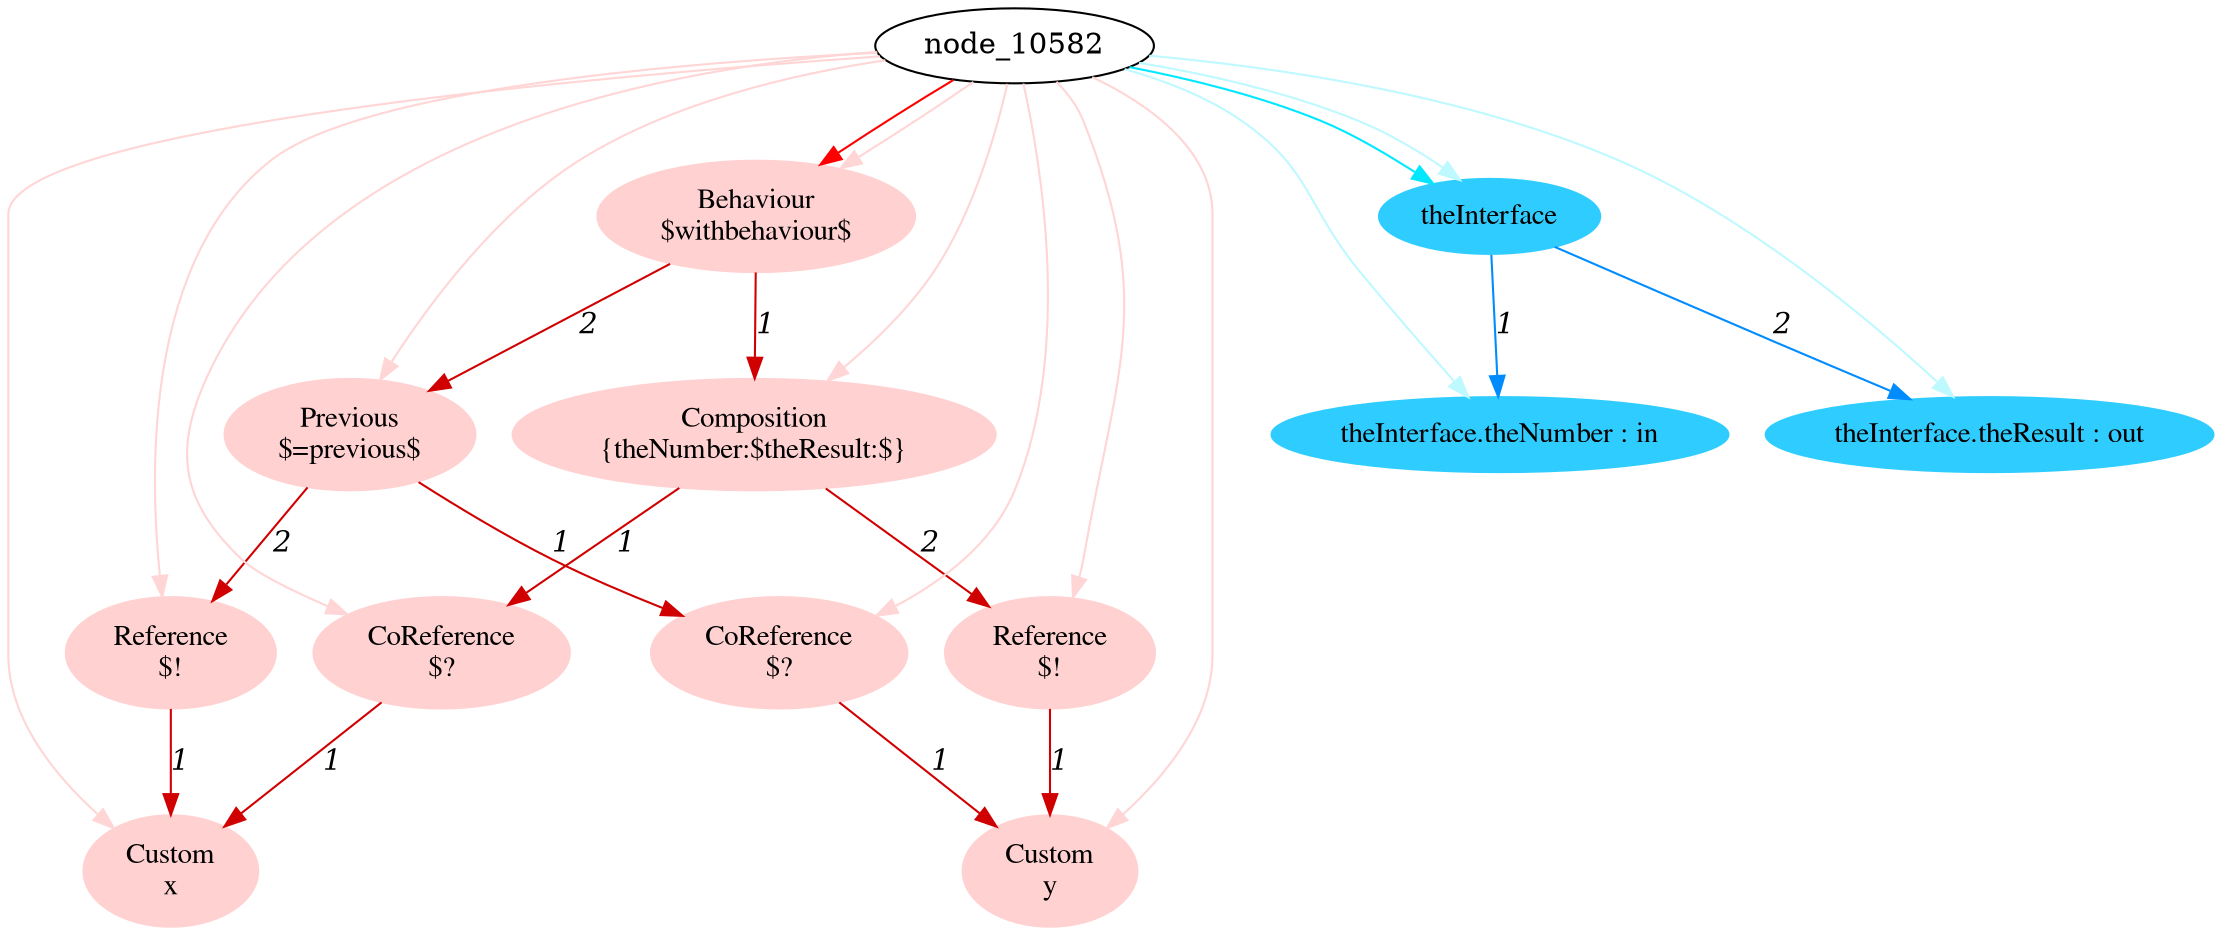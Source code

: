 digraph g{node_10625 [shape="ellipse", style="filled", color="#ffd1d1", fontname="Times", label="Custom
x" ]
node_10629 [shape="ellipse", style="filled", color="#ffd1d1", fontname="Times", label="CoReference
$?" ]
node_10633 [shape="ellipse", style="filled", color="#ffd1d1", fontname="Times", label="Custom
y" ]
node_10637 [shape="ellipse", style="filled", color="#ffd1d1", fontname="Times", label="Reference
$!" ]
node_10641 [shape="ellipse", style="filled", color="#ffd1d1", fontname="Times", label="Composition
{theNumber:$theResult:$}" ]
node_10646 [shape="ellipse", style="filled", color="#ffd1d1", fontname="Times", label="CoReference
$?" ]
node_10650 [shape="ellipse", style="filled", color="#ffd1d1", fontname="Times", label="Reference
$!" ]
node_10654 [shape="ellipse", style="filled", color="#ffd1d1", fontname="Times", label="Previous
$=previous$" ]
node_10659 [shape="ellipse", style="filled", color="#ffd1d1", fontname="Times", label="Behaviour
$withbehaviour$" ]
node_10583 [shape="ellipse", style="filled", color="#2fcdff", fontname="Times", label="theInterface" ]
node_10584 [shape="ellipse", style="filled", color="#2fcdff", fontname="Times", label="theInterface.theNumber : in" ]
node_10586 [shape="ellipse", style="filled", color="#2fcdff", fontname="Times", label="theInterface.theResult : out" ]
node_10629 -> node_10625 [dir=forward, arrowHead=normal, fontname="Times-Italic", arrowsize=1, color="#d00000", label="1",  headlabel="", taillabel="" ]
node_10637 -> node_10633 [dir=forward, arrowHead=normal, fontname="Times-Italic", arrowsize=1, color="#d00000", label="1",  headlabel="", taillabel="" ]
node_10641 -> node_10629 [dir=forward, arrowHead=normal, fontname="Times-Italic", arrowsize=1, color="#d00000", label="1",  headlabel="", taillabel="" ]
node_10641 -> node_10637 [dir=forward, arrowHead=normal, fontname="Times-Italic", arrowsize=1, color="#d00000", label="2",  headlabel="", taillabel="" ]
node_10646 -> node_10633 [dir=forward, arrowHead=normal, fontname="Times-Italic", arrowsize=1, color="#d00000", label="1",  headlabel="", taillabel="" ]
node_10650 -> node_10625 [dir=forward, arrowHead=normal, fontname="Times-Italic", arrowsize=1, color="#d00000", label="1",  headlabel="", taillabel="" ]
node_10654 -> node_10646 [dir=forward, arrowHead=normal, fontname="Times-Italic", arrowsize=1, color="#d00000", label="1",  headlabel="", taillabel="" ]
node_10654 -> node_10650 [dir=forward, arrowHead=normal, fontname="Times-Italic", arrowsize=1, color="#d00000", label="2",  headlabel="", taillabel="" ]
node_10659 -> node_10641 [dir=forward, arrowHead=normal, fontname="Times-Italic", arrowsize=1, color="#d00000", label="1",  headlabel="", taillabel="" ]
node_10659 -> node_10654 [dir=forward, arrowHead=normal, fontname="Times-Italic", arrowsize=1, color="#d00000", label="2",  headlabel="", taillabel="" ]
node_10582 -> node_10659 [dir=forward, arrowHead=normal, fontname="Times-Italic", arrowsize=1, color="#ff0000", label="",  headlabel="", taillabel="" ]
node_10582 -> node_10625 [dir=forward, arrowHead=normal, fontname="Times-Italic", arrowsize=1, color="#ffd5d5", label="",  headlabel="", taillabel="" ]
node_10582 -> node_10629 [dir=forward, arrowHead=normal, fontname="Times-Italic", arrowsize=1, color="#ffd5d5", label="",  headlabel="", taillabel="" ]
node_10582 -> node_10633 [dir=forward, arrowHead=normal, fontname="Times-Italic", arrowsize=1, color="#ffd5d5", label="",  headlabel="", taillabel="" ]
node_10582 -> node_10637 [dir=forward, arrowHead=normal, fontname="Times-Italic", arrowsize=1, color="#ffd5d5", label="",  headlabel="", taillabel="" ]
node_10582 -> node_10641 [dir=forward, arrowHead=normal, fontname="Times-Italic", arrowsize=1, color="#ffd5d5", label="",  headlabel="", taillabel="" ]
node_10582 -> node_10646 [dir=forward, arrowHead=normal, fontname="Times-Italic", arrowsize=1, color="#ffd5d5", label="",  headlabel="", taillabel="" ]
node_10582 -> node_10650 [dir=forward, arrowHead=normal, fontname="Times-Italic", arrowsize=1, color="#ffd5d5", label="",  headlabel="", taillabel="" ]
node_10582 -> node_10654 [dir=forward, arrowHead=normal, fontname="Times-Italic", arrowsize=1, color="#ffd5d5", label="",  headlabel="", taillabel="" ]
node_10582 -> node_10659 [dir=forward, arrowHead=normal, fontname="Times-Italic", arrowsize=1, color="#ffd5d5", label="",  headlabel="", taillabel="" ]
node_10582 -> node_10583 [dir=forward, arrowHead=normal, fontname="Times-Italic", arrowsize=1, color="#00e8ff", label="",  headlabel="", taillabel="" ]
node_10582 -> node_10584 [dir=forward, arrowHead=normal, fontname="Times-Italic", arrowsize=1, color="#bef9ff", label="",  headlabel="", taillabel="" ]
node_10582 -> node_10586 [dir=forward, arrowHead=normal, fontname="Times-Italic", arrowsize=1, color="#bef9ff", label="",  headlabel="", taillabel="" ]
node_10582 -> node_10583 [dir=forward, arrowHead=normal, fontname="Times-Italic", arrowsize=1, color="#bef9ff", label="",  headlabel="", taillabel="" ]
node_10583 -> node_10584 [dir=forward, arrowHead=normal, fontname="Times-Italic", arrowsize=1, color="#008cff", label="1",  headlabel="", taillabel="" ]
node_10583 -> node_10586 [dir=forward, arrowHead=normal, fontname="Times-Italic", arrowsize=1, color="#008cff", label="2",  headlabel="", taillabel="" ]
}